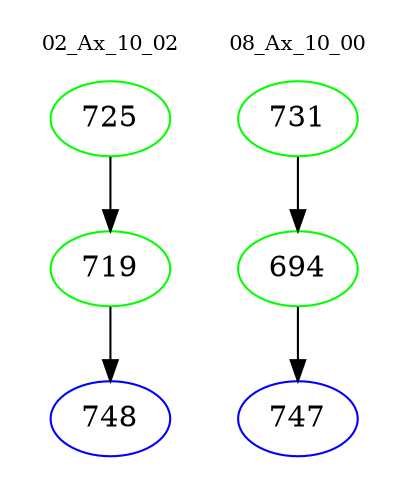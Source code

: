 digraph{
subgraph cluster_0 {
color = white
label = "02_Ax_10_02";
fontsize=10;
T0_725 [label="725", color="green"]
T0_725 -> T0_719 [color="black"]
T0_719 [label="719", color="green"]
T0_719 -> T0_748 [color="black"]
T0_748 [label="748", color="blue"]
}
subgraph cluster_1 {
color = white
label = "08_Ax_10_00";
fontsize=10;
T1_731 [label="731", color="green"]
T1_731 -> T1_694 [color="black"]
T1_694 [label="694", color="green"]
T1_694 -> T1_747 [color="black"]
T1_747 [label="747", color="blue"]
}
}
